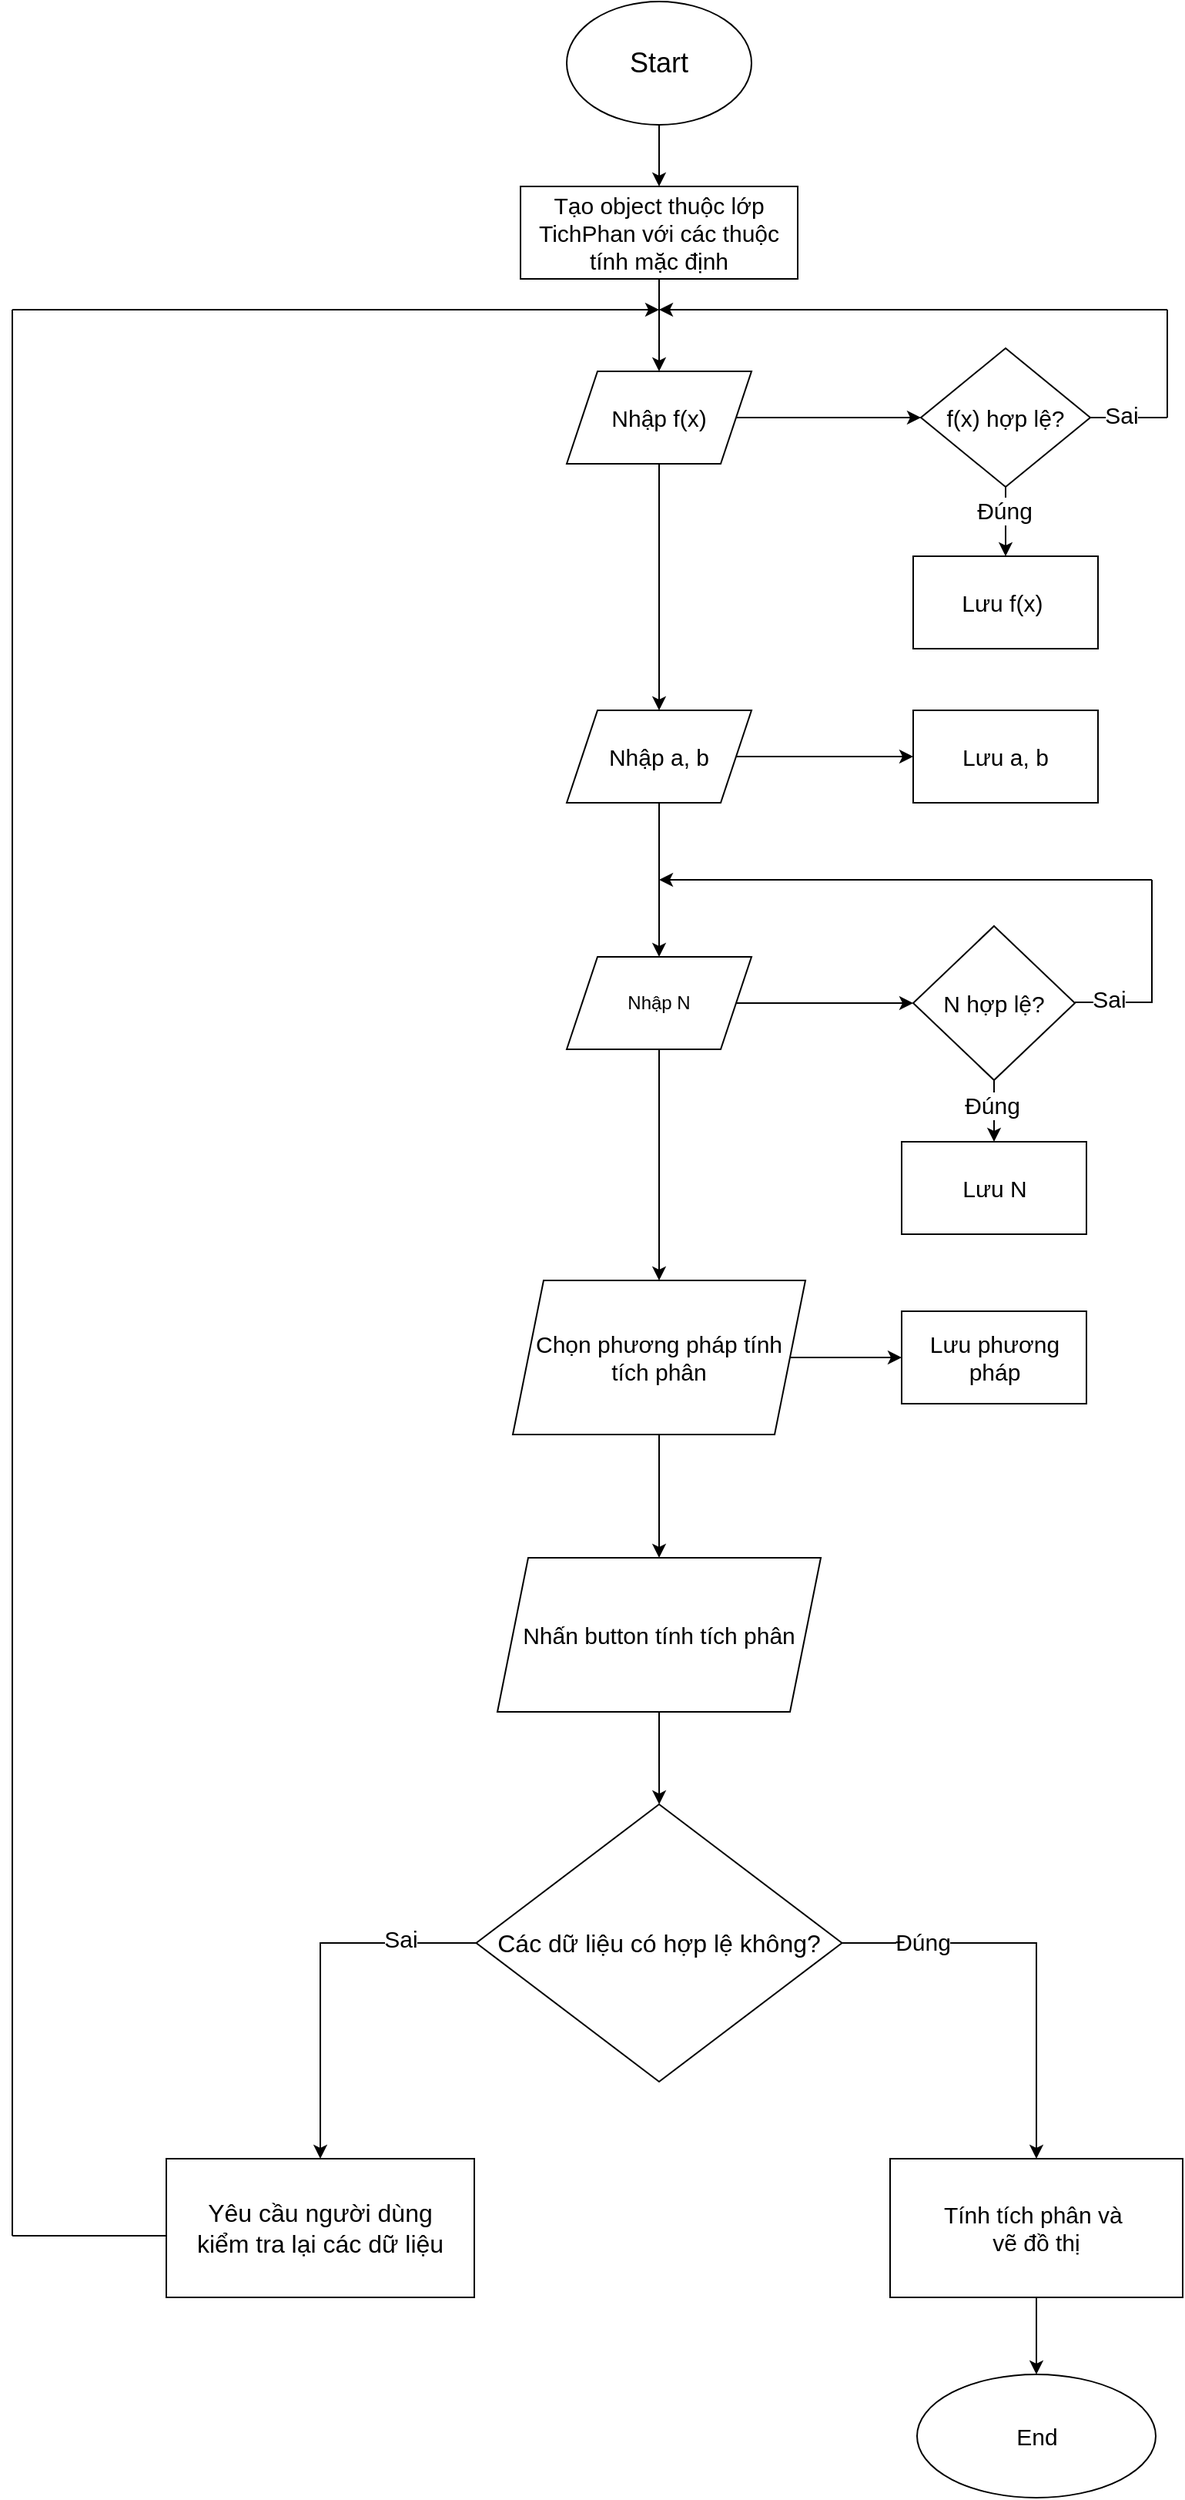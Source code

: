 <mxfile version="22.1.7" type="device">
  <diagram name="Trang-1" id="v_dghXuXJ8g4YxU1qNj4">
    <mxGraphModel dx="1952" dy="629" grid="1" gridSize="10" guides="1" tooltips="1" connect="1" arrows="1" fold="1" page="1" pageScale="1" pageWidth="827" pageHeight="1169" math="0" shadow="0">
      <root>
        <mxCell id="0" />
        <mxCell id="1" parent="0" />
        <mxCell id="erZX0Dv1DWV7n6lkaNwc-9" value="" style="edgeStyle=orthogonalEdgeStyle;rounded=0;orthogonalLoop=1;jettySize=auto;html=1;" parent="1" source="erZX0Dv1DWV7n6lkaNwc-1" target="erZX0Dv1DWV7n6lkaNwc-8" edge="1">
          <mxGeometry relative="1" as="geometry" />
        </mxCell>
        <mxCell id="erZX0Dv1DWV7n6lkaNwc-1" value="&lt;font style=&quot;font-size: 18px;&quot;&gt;Start&lt;/font&gt;" style="ellipse;whiteSpace=wrap;html=1;" parent="1" vertex="1">
          <mxGeometry x="280" y="80" width="120" height="80" as="geometry" />
        </mxCell>
        <mxCell id="erZX0Dv1DWV7n6lkaNwc-5" value="" style="edgeStyle=orthogonalEdgeStyle;rounded=0;orthogonalLoop=1;jettySize=auto;html=1;" parent="1" source="erZX0Dv1DWV7n6lkaNwc-2" target="erZX0Dv1DWV7n6lkaNwc-4" edge="1">
          <mxGeometry relative="1" as="geometry" />
        </mxCell>
        <mxCell id="erZX0Dv1DWV7n6lkaNwc-26" value="" style="edgeStyle=orthogonalEdgeStyle;rounded=0;orthogonalLoop=1;jettySize=auto;html=1;" parent="1" source="erZX0Dv1DWV7n6lkaNwc-2" target="erZX0Dv1DWV7n6lkaNwc-25" edge="1">
          <mxGeometry relative="1" as="geometry" />
        </mxCell>
        <mxCell id="erZX0Dv1DWV7n6lkaNwc-2" value="&lt;font style=&quot;font-size: 15px;&quot;&gt;Nhập f(x)&lt;/font&gt;" style="shape=parallelogram;perimeter=parallelogramPerimeter;whiteSpace=wrap;html=1;fixedSize=1;" parent="1" vertex="1">
          <mxGeometry x="280" y="320" width="120" height="60" as="geometry" />
        </mxCell>
        <mxCell id="erZX0Dv1DWV7n6lkaNwc-7" value="" style="edgeStyle=orthogonalEdgeStyle;rounded=0;orthogonalLoop=1;jettySize=auto;html=1;" parent="1" source="erZX0Dv1DWV7n6lkaNwc-4" target="erZX0Dv1DWV7n6lkaNwc-6" edge="1">
          <mxGeometry relative="1" as="geometry" />
        </mxCell>
        <mxCell id="WWkH0RkIxQAlCRfv3KCr-17" value="&lt;span style=&quot;font-size: 15px;&quot;&gt;Đúng&lt;/span&gt;" style="edgeLabel;html=1;align=center;verticalAlign=middle;resizable=0;points=[];" vertex="1" connectable="0" parent="erZX0Dv1DWV7n6lkaNwc-7">
          <mxGeometry x="-0.36" y="-1" relative="1" as="geometry">
            <mxPoint as="offset" />
          </mxGeometry>
        </mxCell>
        <mxCell id="erZX0Dv1DWV7n6lkaNwc-4" value="&lt;font style=&quot;font-size: 15px;&quot;&gt;f(x) hợp lệ?&lt;/font&gt;" style="rhombus;whiteSpace=wrap;html=1;" parent="1" vertex="1">
          <mxGeometry x="510" y="305" width="110" height="90" as="geometry" />
        </mxCell>
        <mxCell id="erZX0Dv1DWV7n6lkaNwc-6" value="&lt;font style=&quot;font-size: 15px;&quot;&gt;Lưu f(x)&amp;nbsp;&lt;/font&gt;" style="whiteSpace=wrap;html=1;" parent="1" vertex="1">
          <mxGeometry x="505" y="440" width="120" height="60" as="geometry" />
        </mxCell>
        <mxCell id="erZX0Dv1DWV7n6lkaNwc-11" value="" style="edgeStyle=orthogonalEdgeStyle;rounded=0;orthogonalLoop=1;jettySize=auto;html=1;" parent="1" source="erZX0Dv1DWV7n6lkaNwc-8" target="erZX0Dv1DWV7n6lkaNwc-2" edge="1">
          <mxGeometry relative="1" as="geometry" />
        </mxCell>
        <mxCell id="erZX0Dv1DWV7n6lkaNwc-8" value="&lt;font style=&quot;font-size: 15px;&quot;&gt;Tạo object thuộc lớp TichPhan với các thuộc tính mặc định&lt;/font&gt;" style="rounded=0;whiteSpace=wrap;html=1;" parent="1" vertex="1">
          <mxGeometry x="250" y="200" width="180" height="60" as="geometry" />
        </mxCell>
        <mxCell id="erZX0Dv1DWV7n6lkaNwc-22" value="" style="endArrow=none;html=1;rounded=0;" parent="1" edge="1">
          <mxGeometry width="50" height="50" relative="1" as="geometry">
            <mxPoint x="620" y="350" as="sourcePoint" />
            <mxPoint x="670" y="350" as="targetPoint" />
          </mxGeometry>
        </mxCell>
        <mxCell id="WWkH0RkIxQAlCRfv3KCr-16" value="&lt;font style=&quot;font-size: 15px;&quot;&gt;Sai&lt;/font&gt;" style="edgeLabel;html=1;align=center;verticalAlign=middle;resizable=0;points=[];" vertex="1" connectable="0" parent="erZX0Dv1DWV7n6lkaNwc-22">
          <mxGeometry x="-0.192" y="2" relative="1" as="geometry">
            <mxPoint as="offset" />
          </mxGeometry>
        </mxCell>
        <mxCell id="erZX0Dv1DWV7n6lkaNwc-23" value="" style="endArrow=none;html=1;rounded=0;" parent="1" edge="1">
          <mxGeometry width="50" height="50" relative="1" as="geometry">
            <mxPoint x="670" y="350" as="sourcePoint" />
            <mxPoint x="670" y="280" as="targetPoint" />
          </mxGeometry>
        </mxCell>
        <mxCell id="erZX0Dv1DWV7n6lkaNwc-24" value="" style="endArrow=classic;html=1;rounded=0;" parent="1" edge="1">
          <mxGeometry width="50" height="50" relative="1" as="geometry">
            <mxPoint x="670" y="280" as="sourcePoint" />
            <mxPoint x="340" y="280" as="targetPoint" />
          </mxGeometry>
        </mxCell>
        <mxCell id="erZX0Dv1DWV7n6lkaNwc-28" value="" style="edgeStyle=orthogonalEdgeStyle;rounded=0;orthogonalLoop=1;jettySize=auto;html=1;" parent="1" source="erZX0Dv1DWV7n6lkaNwc-25" target="erZX0Dv1DWV7n6lkaNwc-27" edge="1">
          <mxGeometry relative="1" as="geometry" />
        </mxCell>
        <mxCell id="erZX0Dv1DWV7n6lkaNwc-30" value="" style="edgeStyle=orthogonalEdgeStyle;rounded=0;orthogonalLoop=1;jettySize=auto;html=1;" parent="1" source="erZX0Dv1DWV7n6lkaNwc-25" target="erZX0Dv1DWV7n6lkaNwc-29" edge="1">
          <mxGeometry relative="1" as="geometry" />
        </mxCell>
        <mxCell id="erZX0Dv1DWV7n6lkaNwc-25" value="&lt;font style=&quot;font-size: 15px;&quot;&gt;Nhập a, b&lt;/font&gt;" style="shape=parallelogram;perimeter=parallelogramPerimeter;whiteSpace=wrap;html=1;fixedSize=1;" parent="1" vertex="1">
          <mxGeometry x="280" y="540" width="120" height="60" as="geometry" />
        </mxCell>
        <mxCell id="erZX0Dv1DWV7n6lkaNwc-32" value="" style="edgeStyle=orthogonalEdgeStyle;rounded=0;orthogonalLoop=1;jettySize=auto;html=1;" parent="1" source="erZX0Dv1DWV7n6lkaNwc-27" target="erZX0Dv1DWV7n6lkaNwc-31" edge="1">
          <mxGeometry relative="1" as="geometry" />
        </mxCell>
        <mxCell id="erZX0Dv1DWV7n6lkaNwc-40" value="" style="edgeStyle=orthogonalEdgeStyle;rounded=0;orthogonalLoop=1;jettySize=auto;html=1;" parent="1" source="erZX0Dv1DWV7n6lkaNwc-27" target="erZX0Dv1DWV7n6lkaNwc-39" edge="1">
          <mxGeometry relative="1" as="geometry" />
        </mxCell>
        <mxCell id="erZX0Dv1DWV7n6lkaNwc-27" value="Nhập N" style="shape=parallelogram;perimeter=parallelogramPerimeter;whiteSpace=wrap;html=1;fixedSize=1;" parent="1" vertex="1">
          <mxGeometry x="280" y="700" width="120" height="60" as="geometry" />
        </mxCell>
        <mxCell id="erZX0Dv1DWV7n6lkaNwc-29" value="&lt;font style=&quot;font-size: 15px;&quot;&gt;Lưu a, b&lt;/font&gt;" style="whiteSpace=wrap;html=1;" parent="1" vertex="1">
          <mxGeometry x="505" y="540" width="120" height="60" as="geometry" />
        </mxCell>
        <mxCell id="erZX0Dv1DWV7n6lkaNwc-34" value="" style="edgeStyle=orthogonalEdgeStyle;rounded=0;orthogonalLoop=1;jettySize=auto;html=1;" parent="1" source="erZX0Dv1DWV7n6lkaNwc-31" target="erZX0Dv1DWV7n6lkaNwc-33" edge="1">
          <mxGeometry relative="1" as="geometry" />
        </mxCell>
        <mxCell id="WWkH0RkIxQAlCRfv3KCr-19" value="&lt;font style=&quot;font-size: 15px;&quot;&gt;Đúng&lt;/font&gt;" style="edgeLabel;html=1;align=center;verticalAlign=middle;resizable=0;points=[];" vertex="1" connectable="0" parent="erZX0Dv1DWV7n6lkaNwc-34">
          <mxGeometry x="-0.23" y="-2" relative="1" as="geometry">
            <mxPoint as="offset" />
          </mxGeometry>
        </mxCell>
        <mxCell id="erZX0Dv1DWV7n6lkaNwc-31" value="&lt;font style=&quot;font-size: 15px;&quot;&gt;N hợp lệ?&lt;/font&gt;" style="rhombus;whiteSpace=wrap;html=1;" parent="1" vertex="1">
          <mxGeometry x="505" y="680" width="105" height="100" as="geometry" />
        </mxCell>
        <mxCell id="erZX0Dv1DWV7n6lkaNwc-33" value="&lt;font style=&quot;font-size: 15px;&quot;&gt;Lưu N&lt;/font&gt;" style="whiteSpace=wrap;html=1;" parent="1" vertex="1">
          <mxGeometry x="497.5" y="820" width="120" height="60" as="geometry" />
        </mxCell>
        <mxCell id="erZX0Dv1DWV7n6lkaNwc-35" value="" style="endArrow=none;html=1;rounded=0;" parent="1" edge="1">
          <mxGeometry width="50" height="50" relative="1" as="geometry">
            <mxPoint x="610" y="729.5" as="sourcePoint" />
            <mxPoint x="660" y="729.5" as="targetPoint" />
          </mxGeometry>
        </mxCell>
        <mxCell id="WWkH0RkIxQAlCRfv3KCr-18" value="&lt;font style=&quot;font-size: 15px;&quot;&gt;Sai&lt;/font&gt;" style="edgeLabel;html=1;align=center;verticalAlign=middle;resizable=0;points=[];" vertex="1" connectable="0" parent="erZX0Dv1DWV7n6lkaNwc-35">
          <mxGeometry x="-0.112" y="3" relative="1" as="geometry">
            <mxPoint as="offset" />
          </mxGeometry>
        </mxCell>
        <mxCell id="erZX0Dv1DWV7n6lkaNwc-37" value="" style="endArrow=none;html=1;rounded=0;" parent="1" edge="1">
          <mxGeometry width="50" height="50" relative="1" as="geometry">
            <mxPoint x="660" y="730" as="sourcePoint" />
            <mxPoint x="660" y="650" as="targetPoint" />
          </mxGeometry>
        </mxCell>
        <mxCell id="erZX0Dv1DWV7n6lkaNwc-38" value="" style="endArrow=classic;html=1;rounded=0;" parent="1" edge="1">
          <mxGeometry width="50" height="50" relative="1" as="geometry">
            <mxPoint x="660" y="650" as="sourcePoint" />
            <mxPoint x="340" y="650" as="targetPoint" />
          </mxGeometry>
        </mxCell>
        <mxCell id="erZX0Dv1DWV7n6lkaNwc-42" value="" style="edgeStyle=orthogonalEdgeStyle;rounded=0;orthogonalLoop=1;jettySize=auto;html=1;" parent="1" source="erZX0Dv1DWV7n6lkaNwc-39" target="erZX0Dv1DWV7n6lkaNwc-41" edge="1">
          <mxGeometry relative="1" as="geometry" />
        </mxCell>
        <mxCell id="WWkH0RkIxQAlCRfv3KCr-2" value="" style="edgeStyle=orthogonalEdgeStyle;rounded=0;orthogonalLoop=1;jettySize=auto;html=1;" edge="1" parent="1" source="erZX0Dv1DWV7n6lkaNwc-39" target="WWkH0RkIxQAlCRfv3KCr-1">
          <mxGeometry relative="1" as="geometry" />
        </mxCell>
        <mxCell id="erZX0Dv1DWV7n6lkaNwc-39" value="&lt;font style=&quot;font-size: 15px;&quot;&gt;Chọn phương pháp tính tích phân&lt;/font&gt;" style="shape=parallelogram;perimeter=parallelogramPerimeter;whiteSpace=wrap;html=1;fixedSize=1;" parent="1" vertex="1">
          <mxGeometry x="245" y="910" width="190" height="100" as="geometry" />
        </mxCell>
        <mxCell id="erZX0Dv1DWV7n6lkaNwc-41" value="&lt;font style=&quot;font-size: 15px;&quot;&gt;Lưu phương pháp&lt;/font&gt;" style="whiteSpace=wrap;html=1;" parent="1" vertex="1">
          <mxGeometry x="497.5" y="930" width="120" height="60" as="geometry" />
        </mxCell>
        <mxCell id="WWkH0RkIxQAlCRfv3KCr-4" value="" style="edgeStyle=orthogonalEdgeStyle;rounded=0;orthogonalLoop=1;jettySize=auto;html=1;" edge="1" parent="1" source="WWkH0RkIxQAlCRfv3KCr-1" target="WWkH0RkIxQAlCRfv3KCr-3">
          <mxGeometry relative="1" as="geometry" />
        </mxCell>
        <mxCell id="WWkH0RkIxQAlCRfv3KCr-1" value="&lt;font style=&quot;font-size: 15px;&quot;&gt;Nhấn button tính tích phân&lt;/font&gt;" style="shape=parallelogram;perimeter=parallelogramPerimeter;whiteSpace=wrap;html=1;fixedSize=1;" vertex="1" parent="1">
          <mxGeometry x="235" y="1090" width="210" height="100" as="geometry" />
        </mxCell>
        <mxCell id="WWkH0RkIxQAlCRfv3KCr-6" value="" style="edgeStyle=orthogonalEdgeStyle;rounded=0;orthogonalLoop=1;jettySize=auto;html=1;" edge="1" parent="1" source="WWkH0RkIxQAlCRfv3KCr-3" target="WWkH0RkIxQAlCRfv3KCr-5">
          <mxGeometry relative="1" as="geometry" />
        </mxCell>
        <mxCell id="WWkH0RkIxQAlCRfv3KCr-22" value="&lt;font style=&quot;font-size: 15px;&quot;&gt;Sai&lt;/font&gt;" style="edgeLabel;html=1;align=center;verticalAlign=middle;resizable=0;points=[];" vertex="1" connectable="0" parent="WWkH0RkIxQAlCRfv3KCr-6">
          <mxGeometry x="-0.585" y="-3" relative="1" as="geometry">
            <mxPoint as="offset" />
          </mxGeometry>
        </mxCell>
        <mxCell id="WWkH0RkIxQAlCRfv3KCr-8" value="" style="edgeStyle=orthogonalEdgeStyle;rounded=0;orthogonalLoop=1;jettySize=auto;html=1;" edge="1" parent="1" source="WWkH0RkIxQAlCRfv3KCr-3" target="WWkH0RkIxQAlCRfv3KCr-7">
          <mxGeometry relative="1" as="geometry" />
        </mxCell>
        <mxCell id="WWkH0RkIxQAlCRfv3KCr-21" value="&lt;span style=&quot;font-size: 15px;&quot;&gt;Đúng&lt;/span&gt;" style="edgeLabel;html=1;align=center;verticalAlign=middle;resizable=0;points=[];" vertex="1" connectable="0" parent="WWkH0RkIxQAlCRfv3KCr-8">
          <mxGeometry x="-0.614" y="1" relative="1" as="geometry">
            <mxPoint as="offset" />
          </mxGeometry>
        </mxCell>
        <mxCell id="WWkH0RkIxQAlCRfv3KCr-3" value="&lt;font size=&quot;3&quot;&gt;Các dữ liệu có hợp lệ không?&lt;/font&gt;" style="rhombus;whiteSpace=wrap;html=1;" vertex="1" parent="1">
          <mxGeometry x="221.25" y="1250" width="237.5" height="180" as="geometry" />
        </mxCell>
        <mxCell id="WWkH0RkIxQAlCRfv3KCr-5" value="&lt;font size=&quot;3&quot;&gt;Yêu cầu người dùng&lt;br&gt;kiểm tra lại các dữ liệu&lt;br&gt;&lt;/font&gt;" style="whiteSpace=wrap;html=1;" vertex="1" parent="1">
          <mxGeometry x="20" y="1480" width="200" height="90" as="geometry" />
        </mxCell>
        <mxCell id="WWkH0RkIxQAlCRfv3KCr-15" value="" style="edgeStyle=orthogonalEdgeStyle;rounded=0;orthogonalLoop=1;jettySize=auto;html=1;" edge="1" parent="1" source="WWkH0RkIxQAlCRfv3KCr-7" target="WWkH0RkIxQAlCRfv3KCr-14">
          <mxGeometry relative="1" as="geometry" />
        </mxCell>
        <mxCell id="WWkH0RkIxQAlCRfv3KCr-7" value="&lt;font style=&quot;font-size: 15px;&quot;&gt;Tính tích phân và&amp;nbsp;&lt;br&gt;vẽ đồ thị&lt;/font&gt;" style="whiteSpace=wrap;html=1;" vertex="1" parent="1">
          <mxGeometry x="490" y="1480" width="190" height="90" as="geometry" />
        </mxCell>
        <mxCell id="WWkH0RkIxQAlCRfv3KCr-9" value="" style="endArrow=none;html=1;rounded=0;" edge="1" parent="1">
          <mxGeometry width="50" height="50" relative="1" as="geometry">
            <mxPoint x="-80" y="1530" as="sourcePoint" />
            <mxPoint x="20" y="1530" as="targetPoint" />
          </mxGeometry>
        </mxCell>
        <mxCell id="WWkH0RkIxQAlCRfv3KCr-10" value="" style="endArrow=none;html=1;rounded=0;" edge="1" parent="1">
          <mxGeometry width="50" height="50" relative="1" as="geometry">
            <mxPoint x="-80" y="1530" as="sourcePoint" />
            <mxPoint x="-80" y="280" as="targetPoint" />
          </mxGeometry>
        </mxCell>
        <mxCell id="WWkH0RkIxQAlCRfv3KCr-13" value="" style="endArrow=classic;html=1;rounded=0;" edge="1" parent="1">
          <mxGeometry width="50" height="50" relative="1" as="geometry">
            <mxPoint x="-80" y="280" as="sourcePoint" />
            <mxPoint x="340" y="280" as="targetPoint" />
          </mxGeometry>
        </mxCell>
        <mxCell id="WWkH0RkIxQAlCRfv3KCr-14" value="&lt;font style=&quot;font-size: 15px;&quot;&gt;End&lt;/font&gt;" style="ellipse;whiteSpace=wrap;html=1;" vertex="1" parent="1">
          <mxGeometry x="507.5" y="1620" width="155" height="80" as="geometry" />
        </mxCell>
      </root>
    </mxGraphModel>
  </diagram>
</mxfile>
